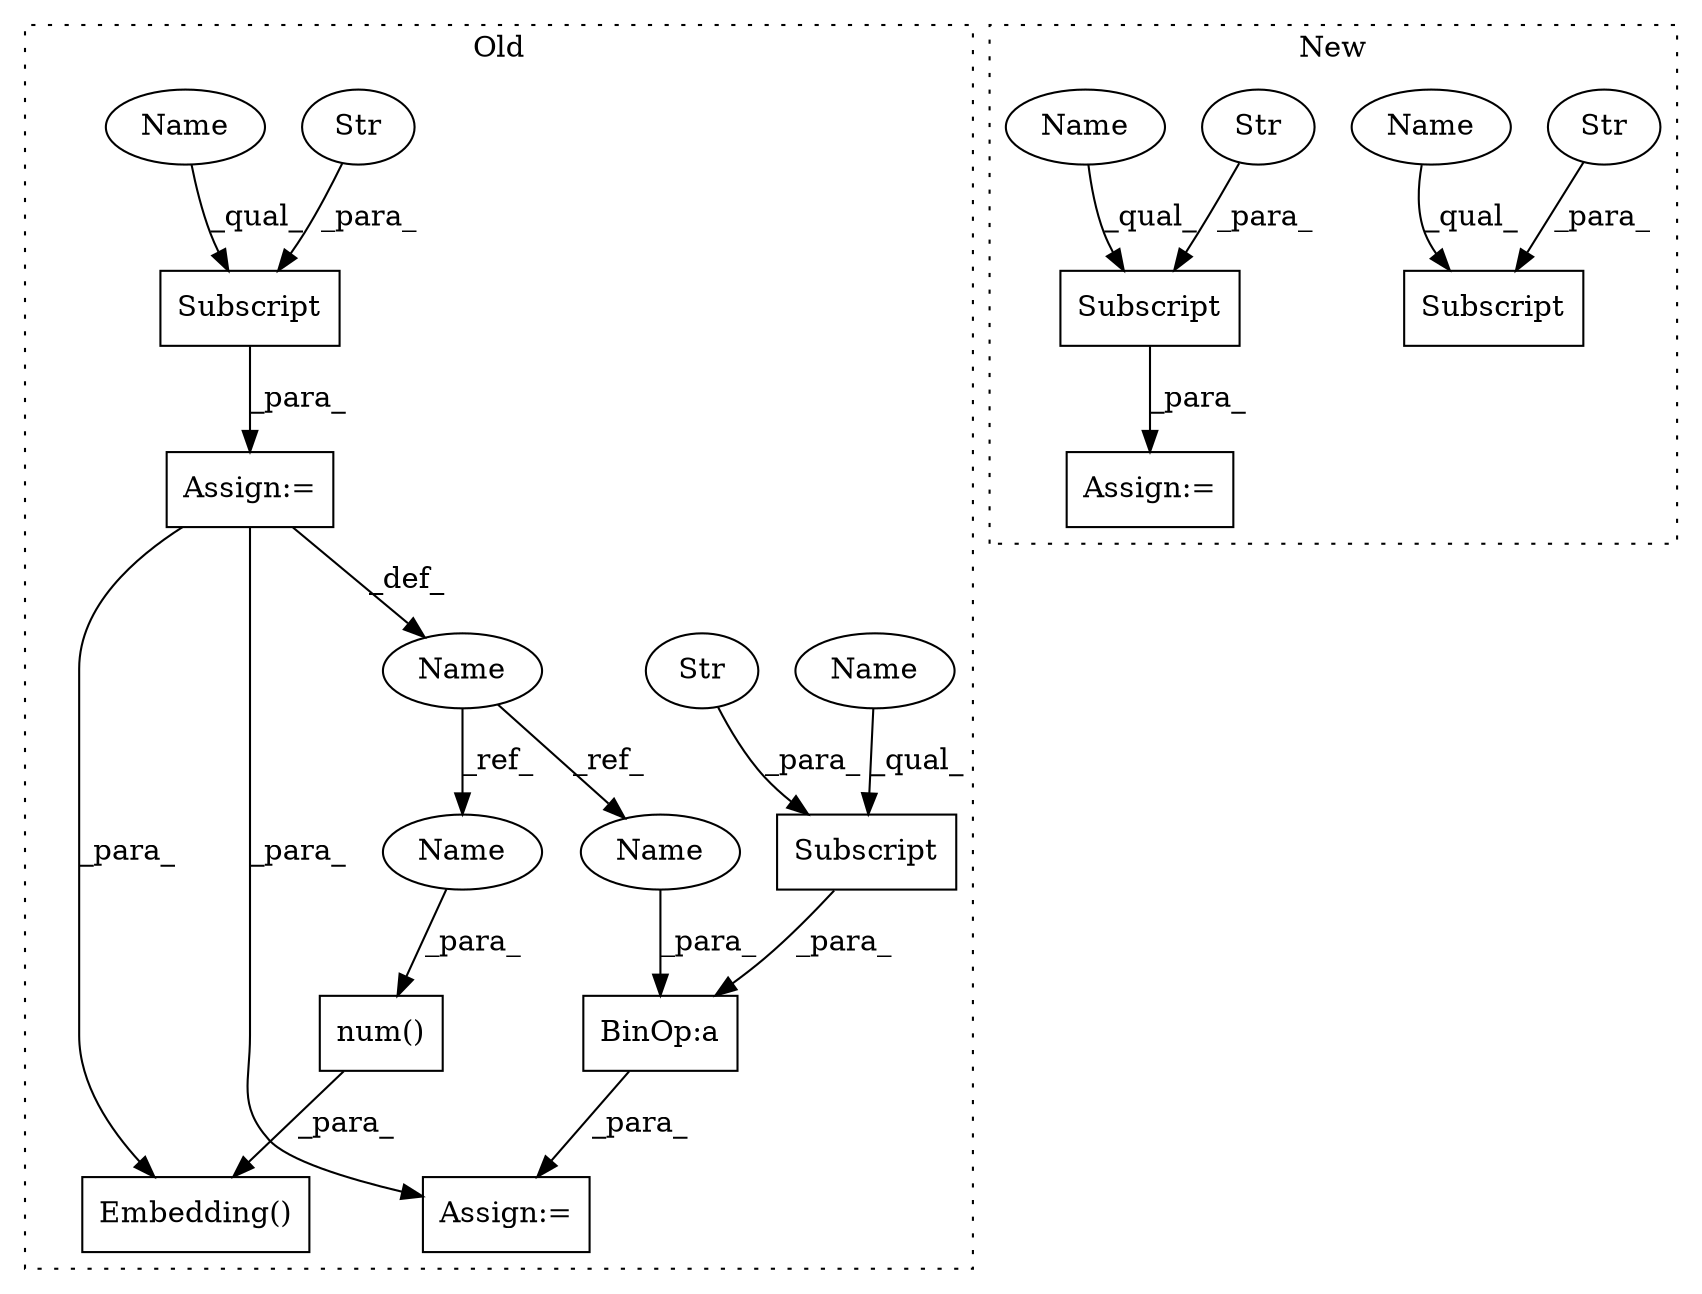 digraph G {
subgraph cluster0 {
1 [label="num()" a="75" s="2071,2101" l="12,1" shape="box"];
4 [label="Name" a="87" s="1730" l="18" shape="ellipse"];
5 [label="BinOp:a" a="82" s="1821" l="3" shape="box"];
6 [label="Subscript" a="63" s="1824,0" l="21,0" shape="box"];
7 [label="Subscript" a="63" s="1751,0" l="23,0" shape="box"];
8 [label="Str" a="66" s="1758" l="15" shape="ellipse"];
9 [label="Str" a="66" s="1831" l="13" shape="ellipse"];
10 [label="Assign:=" a="68" s="1800" l="3" shape="box"];
11 [label="Assign:=" a="68" s="1748" l="3" shape="box"];
15 [label="Embedding()" a="75" s="2334,2386" l="13,16" shape="box"];
18 [label="Name" a="87" s="1824" l="6" shape="ellipse"];
19 [label="Name" a="87" s="1751" l="6" shape="ellipse"];
20 [label="Name" a="87" s="2083" l="18" shape="ellipse"];
21 [label="Name" a="87" s="1803" l="18" shape="ellipse"];
label = "Old";
style="dotted";
}
subgraph cluster1 {
2 [label="Subscript" a="63" s="2281,0" l="21,0" shape="box"];
3 [label="Str" a="66" s="2288" l="13" shape="ellipse"];
12 [label="Assign:=" a="68" s="2278" l="3" shape="box"];
13 [label="Subscript" a="63" s="2042,0" l="27,0" shape="box"];
14 [label="Str" a="66" s="2049" l="19" shape="ellipse"];
16 [label="Name" a="87" s="2042" l="6" shape="ellipse"];
17 [label="Name" a="87" s="2281" l="6" shape="ellipse"];
label = "New";
style="dotted";
}
1 -> 15 [label="_para_"];
2 -> 12 [label="_para_"];
3 -> 2 [label="_para_"];
4 -> 20 [label="_ref_"];
4 -> 21 [label="_ref_"];
5 -> 10 [label="_para_"];
6 -> 5 [label="_para_"];
7 -> 11 [label="_para_"];
8 -> 7 [label="_para_"];
9 -> 6 [label="_para_"];
11 -> 15 [label="_para_"];
11 -> 4 [label="_def_"];
11 -> 10 [label="_para_"];
14 -> 13 [label="_para_"];
16 -> 13 [label="_qual_"];
17 -> 2 [label="_qual_"];
18 -> 6 [label="_qual_"];
19 -> 7 [label="_qual_"];
20 -> 1 [label="_para_"];
21 -> 5 [label="_para_"];
}